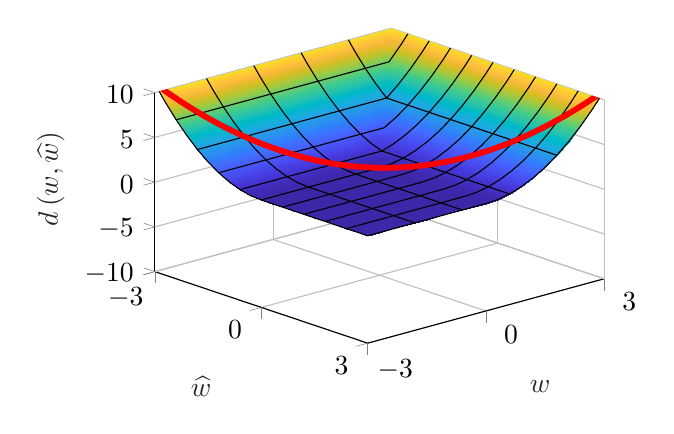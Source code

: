% This file was created by matlab2tikz.
%
%The latest updates can be retrieved from
%  http://www.mathworks.com/matlabcentral/fileexchange/22022-matlab2tikz-matlab2tikz
%where you can also make suggestions and rate matlab2tikz.
%
\begin{tikzpicture}

\begin{axis}[%
width=5.706cm,
height=4cm,
at={(0cm,0cm)},
scale only axis,
xmin=-3,
xmax=3,
xtick={-3,  0,  3},
tick align=outside,
xlabel style={font=\color{white!15!black}},
xlabel={$\widehat{w}$},
ymin=-3,
ymax=3,
ytick={-3,  0,  3},
ylabel style={font=\color{white!15!black}},
ylabel={$w$},
zmin=-10,
zmax=10,
ztick={-10,  -5,   0,   5,  10},
zlabel style={font=\color{white!15!black}},
zlabel={$d^{\,}(w, \widehat{w})$},
view={48.011}{28.262},
axis background/.style={fill=white},
axis x line*=bottom,
axis y line*=left,
axis z line*=left,
xmajorgrids,
ymajorgrids,
zmajorgrids
]

\addplot3[%
surf,
shader=interp, colormap={mymap}{[1pt] rgb(0pt)=(0.242,0.15,0.66); rgb(1pt)=(0.244,0.153,0.673); rgb(2pt)=(0.246,0.157,0.685); rgb(3pt)=(0.248,0.161,0.696); rgb(4pt)=(0.25,0.165,0.707); rgb(5pt)=(0.252,0.169,0.718); rgb(6pt)=(0.254,0.173,0.729); rgb(7pt)=(0.256,0.177,0.739); rgb(8pt)=(0.258,0.181,0.75); rgb(9pt)=(0.259,0.185,0.761); rgb(11pt)=(0.263,0.193,0.783); rgb(12pt)=(0.265,0.197,0.794); rgb(13pt)=(0.266,0.201,0.804); rgb(14pt)=(0.268,0.205,0.815); rgb(15pt)=(0.269,0.209,0.825); rgb(16pt)=(0.27,0.214,0.835); rgb(17pt)=(0.272,0.218,0.844); rgb(18pt)=(0.273,0.223,0.853); rgb(19pt)=(0.274,0.228,0.861); rgb(20pt)=(0.275,0.233,0.869); rgb(21pt)=(0.276,0.238,0.877); rgb(22pt)=(0.277,0.243,0.884); rgb(23pt)=(0.277,0.249,0.891); rgb(24pt)=(0.278,0.254,0.897); rgb(25pt)=(0.279,0.26,0.903); rgb(26pt)=(0.279,0.265,0.909); rgb(27pt)=(0.28,0.271,0.915); rgb(28pt)=(0.28,0.276,0.92); rgb(29pt)=(0.281,0.282,0.925); rgb(30pt)=(0.281,0.287,0.93); rgb(31pt)=(0.281,0.293,0.935); rgb(32pt)=(0.281,0.298,0.94); rgb(33pt)=(0.281,0.304,0.944); rgb(34pt)=(0.281,0.309,0.948); rgb(35pt)=(0.281,0.315,0.952); rgb(36pt)=(0.281,0.32,0.956); rgb(37pt)=(0.281,0.326,0.96); rgb(38pt)=(0.281,0.331,0.964); rgb(39pt)=(0.28,0.337,0.967); rgb(40pt)=(0.28,0.342,0.97); rgb(41pt)=(0.279,0.347,0.973); rgb(42pt)=(0.278,0.353,0.976); rgb(43pt)=(0.278,0.358,0.979); rgb(44pt)=(0.277,0.364,0.982); rgb(45pt)=(0.275,0.369,0.984); rgb(46pt)=(0.274,0.375,0.986); rgb(47pt)=(0.273,0.38,0.988); rgb(48pt)=(0.271,0.386,0.99); rgb(49pt)=(0.269,0.392,0.991); rgb(50pt)=(0.267,0.397,0.992); rgb(51pt)=(0.265,0.403,0.994); rgb(52pt)=(0.262,0.409,0.995); rgb(53pt)=(0.259,0.414,0.996); rgb(54pt)=(0.256,0.42,0.997); rgb(55pt)=(0.252,0.426,0.997); rgb(56pt)=(0.247,0.432,0.998); rgb(57pt)=(0.242,0.438,0.999); rgb(58pt)=(0.237,0.444,1.0); rgb(59pt)=(0.231,0.45,1.0); rgb(60pt)=(0.225,0.456,0.999); rgb(61pt)=(0.219,0.462,0.997); rgb(62pt)=(0.213,0.468,0.995); rgb(63pt)=(0.207,0.474,0.993); rgb(64pt)=(0.201,0.48,0.991); rgb(65pt)=(0.195,0.486,0.989); rgb(66pt)=(0.19,0.492,0.987); rgb(67pt)=(0.187,0.497,0.984); rgb(68pt)=(0.185,0.503,0.982); rgb(69pt)=(0.183,0.508,0.979); rgb(70pt)=(0.182,0.514,0.977); rgb(71pt)=(0.181,0.519,0.974); rgb(72pt)=(0.179,0.524,0.971); rgb(73pt)=(0.178,0.53,0.968); rgb(74pt)=(0.178,0.535,0.964); rgb(75pt)=(0.177,0.54,0.96); rgb(76pt)=(0.177,0.545,0.956); rgb(77pt)=(0.176,0.55,0.952); rgb(78pt)=(0.175,0.555,0.947); rgb(79pt)=(0.174,0.56,0.943); rgb(80pt)=(0.172,0.566,0.939); rgb(81pt)=(0.169,0.571,0.936); rgb(82pt)=(0.165,0.576,0.932); rgb(83pt)=(0.161,0.581,0.929); rgb(84pt)=(0.157,0.585,0.925); rgb(85pt)=(0.154,0.59,0.922); rgb(86pt)=(0.151,0.595,0.918); rgb(87pt)=(0.149,0.6,0.915); rgb(88pt)=(0.147,0.604,0.911); rgb(89pt)=(0.146,0.609,0.908); rgb(90pt)=(0.145,0.614,0.905); rgb(91pt)=(0.143,0.618,0.902); rgb(92pt)=(0.141,0.623,0.9); rgb(93pt)=(0.138,0.627,0.897); rgb(94pt)=(0.135,0.632,0.895); rgb(95pt)=(0.132,0.636,0.893); rgb(96pt)=(0.129,0.641,0.891); rgb(97pt)=(0.125,0.645,0.889); rgb(98pt)=(0.122,0.65,0.886); rgb(99pt)=(0.118,0.654,0.883); rgb(100pt)=(0.115,0.658,0.88); rgb(101pt)=(0.112,0.663,0.877); rgb(102pt)=(0.108,0.667,0.873); rgb(103pt)=(0.105,0.671,0.87); rgb(104pt)=(0.101,0.675,0.865); rgb(105pt)=(0.096,0.679,0.861); rgb(106pt)=(0.091,0.683,0.856); rgb(107pt)=(0.086,0.686,0.851); rgb(108pt)=(0.079,0.69,0.846); rgb(109pt)=(0.071,0.694,0.841); rgb(110pt)=(0.063,0.697,0.836); rgb(111pt)=(0.053,0.701,0.83); rgb(112pt)=(0.043,0.704,0.824); rgb(113pt)=(0.033,0.707,0.818); rgb(114pt)=(0.023,0.71,0.812); rgb(115pt)=(0.015,0.713,0.806); rgb(116pt)=(0.009,0.716,0.8); rgb(117pt)=(0.005,0.719,0.794); rgb(118pt)=(0.002,0.722,0.788); rgb(119pt)=(0.001,0.725,0.781); rgb(120pt)=(0.002,0.728,0.775); rgb(121pt)=(0.005,0.73,0.769); rgb(122pt)=(0.009,0.733,0.762); rgb(123pt)=(0.016,0.735,0.756); rgb(124pt)=(0.025,0.738,0.749); rgb(125pt)=(0.037,0.74,0.743); rgb(126pt)=(0.05,0.742,0.736); rgb(127pt)=(0.064,0.745,0.729); rgb(128pt)=(0.077,0.747,0.722); rgb(129pt)=(0.09,0.749,0.716); rgb(130pt)=(0.102,0.751,0.709); rgb(131pt)=(0.114,0.753,0.702); rgb(132pt)=(0.125,0.755,0.695); rgb(133pt)=(0.135,0.757,0.688); rgb(134pt)=(0.145,0.759,0.681); rgb(135pt)=(0.153,0.761,0.674); rgb(136pt)=(0.161,0.763,0.667); rgb(137pt)=(0.168,0.766,0.66); rgb(138pt)=(0.174,0.768,0.653); rgb(139pt)=(0.18,0.77,0.645); rgb(140pt)=(0.185,0.772,0.638); rgb(141pt)=(0.191,0.774,0.63); rgb(142pt)=(0.195,0.776,0.623); rgb(143pt)=(0.2,0.779,0.615); rgb(144pt)=(0.206,0.781,0.607); rgb(145pt)=(0.212,0.783,0.598); rgb(146pt)=(0.218,0.785,0.59); rgb(147pt)=(0.224,0.787,0.581); rgb(148pt)=(0.232,0.789,0.573); rgb(149pt)=(0.24,0.79,0.564); rgb(150pt)=(0.249,0.792,0.555); rgb(151pt)=(0.259,0.794,0.545); rgb(152pt)=(0.27,0.795,0.536); rgb(153pt)=(0.281,0.796,0.527); rgb(154pt)=(0.293,0.797,0.517); rgb(155pt)=(0.305,0.798,0.507); rgb(156pt)=(0.318,0.799,0.497); rgb(157pt)=(0.33,0.8,0.488); rgb(158pt)=(0.342,0.801,0.477); rgb(159pt)=(0.355,0.802,0.467); rgb(160pt)=(0.367,0.802,0.456); rgb(161pt)=(0.38,0.803,0.445); rgb(162pt)=(0.392,0.803,0.434); rgb(163pt)=(0.405,0.803,0.423); rgb(164pt)=(0.418,0.803,0.412); rgb(165pt)=(0.432,0.803,0.401); rgb(166pt)=(0.446,0.802,0.39); rgb(167pt)=(0.461,0.802,0.38); rgb(168pt)=(0.475,0.801,0.369); rgb(169pt)=(0.49,0.8,0.359); rgb(170pt)=(0.504,0.799,0.348); rgb(171pt)=(0.519,0.798,0.337); rgb(172pt)=(0.533,0.797,0.327); rgb(173pt)=(0.547,0.796,0.316); rgb(175pt)=(0.575,0.793,0.294); rgb(176pt)=(0.589,0.791,0.283); rgb(177pt)=(0.602,0.79,0.273); rgb(178pt)=(0.616,0.788,0.262); rgb(179pt)=(0.63,0.786,0.252); rgb(180pt)=(0.643,0.784,0.242); rgb(181pt)=(0.657,0.782,0.233); rgb(182pt)=(0.67,0.78,0.224); rgb(183pt)=(0.683,0.777,0.215); rgb(184pt)=(0.696,0.775,0.207); rgb(185pt)=(0.709,0.773,0.2); rgb(186pt)=(0.722,0.77,0.192); rgb(187pt)=(0.734,0.768,0.185); rgb(188pt)=(0.747,0.765,0.178); rgb(189pt)=(0.759,0.763,0.172); rgb(190pt)=(0.771,0.76,0.166); rgb(191pt)=(0.783,0.758,0.161); rgb(192pt)=(0.794,0.755,0.157); rgb(193pt)=(0.806,0.753,0.155); rgb(194pt)=(0.817,0.75,0.153); rgb(195pt)=(0.828,0.748,0.154); rgb(196pt)=(0.839,0.746,0.155); rgb(197pt)=(0.85,0.744,0.156); rgb(198pt)=(0.86,0.741,0.159); rgb(199pt)=(0.87,0.739,0.162); rgb(200pt)=(0.88,0.737,0.165); rgb(201pt)=(0.89,0.735,0.17); rgb(202pt)=(0.9,0.734,0.175); rgb(203pt)=(0.909,0.732,0.181); rgb(204pt)=(0.918,0.731,0.189); rgb(205pt)=(0.927,0.73,0.197); rgb(206pt)=(0.936,0.729,0.206); rgb(207pt)=(0.944,0.729,0.215); rgb(208pt)=(0.952,0.728,0.224); rgb(209pt)=(0.961,0.729,0.231); rgb(210pt)=(0.969,0.729,0.237); rgb(211pt)=(0.977,0.73,0.242); rgb(212pt)=(0.984,0.733,0.245); rgb(213pt)=(0.99,0.737,0.243); rgb(214pt)=(0.995,0.741,0.239); rgb(215pt)=(0.997,0.746,0.235); rgb(216pt)=(0.997,0.751,0.231); rgb(217pt)=(0.997,0.757,0.227); rgb(218pt)=(0.997,0.763,0.222); rgb(219pt)=(0.997,0.768,0.218); rgb(220pt)=(0.997,0.774,0.214); rgb(221pt)=(0.996,0.78,0.209); rgb(222pt)=(0.996,0.786,0.205); rgb(223pt)=(0.995,0.791,0.201); rgb(224pt)=(0.994,0.797,0.197); rgb(225pt)=(0.992,0.803,0.194); rgb(226pt)=(0.991,0.809,0.191); rgb(227pt)=(0.989,0.816,0.188); rgb(228pt)=(0.986,0.822,0.185); rgb(229pt)=(0.984,0.828,0.182); rgb(230pt)=(0.981,0.834,0.179); rgb(231pt)=(0.978,0.84,0.176); rgb(232pt)=(0.975,0.847,0.173); rgb(233pt)=(0.972,0.853,0.17); rgb(234pt)=(0.969,0.859,0.167); rgb(235pt)=(0.967,0.865,0.164); rgb(236pt)=(0.965,0.872,0.161); rgb(237pt)=(0.963,0.878,0.158); rgb(238pt)=(0.962,0.884,0.156); rgb(239pt)=(0.961,0.89,0.153); rgb(240pt)=(0.96,0.896,0.151); rgb(241pt)=(0.96,0.902,0.148); rgb(242pt)=(0.96,0.908,0.145); rgb(243pt)=(0.96,0.914,0.142); rgb(244pt)=(0.96,0.92,0.138); rgb(245pt)=(0.961,0.926,0.134); rgb(246pt)=(0.962,0.932,0.13); rgb(247pt)=(0.963,0.938,0.126); rgb(248pt)=(0.964,0.944,0.122); rgb(249pt)=(0.966,0.949,0.117); rgb(250pt)=(0.967,0.955,0.112); rgb(251pt)=(0.969,0.961,0.106); rgb(252pt)=(0.971,0.967,0.1); rgb(253pt)=(0.973,0.972,0.094); rgb(254pt)=(0.975,0.978,0.087); rgb(255pt)=(0.977,0.984,0.081)}, mesh/rows=21]
table[row sep=crcr, point meta=\thisrow{c}] {%
%
x	y	z	c\\
-3	-3	11	11\\
-3	-2.7	11	11\\
-3	-2.4	11	11\\
-3	-2.1	11	11\\
-3	-1.8	11	11\\
-3	-1.5	11	11\\
-3	-1.2	11	11\\
-3	-0.9	11	11\\
-3	-0.6	11	11\\
-3	-0.3	11	11\\
-3	0	11	11\\
-3	0.3	11	11\\
-3	0.6	11	11\\
-3	0.9	11	11\\
-3	1.2	11	11\\
-3	1.5	11	11\\
-3	1.8	11	11\\
-3	2.1	11	11\\
-3	2.4	11	11\\
-3	2.7	11	11\\
-3	3	11	11\\
-2.7	-3	9.29	9.29\\
-2.7	-2.7	9.29	9.29\\
-2.7	-2.4	9.29	9.29\\
-2.7	-2.1	9.29	9.29\\
-2.7	-1.8	9.29	9.29\\
-2.7	-1.5	9.29	9.29\\
-2.7	-1.2	9.29	9.29\\
-2.7	-0.9	9.29	9.29\\
-2.7	-0.6	9.29	9.29\\
-2.7	-0.3	9.29	9.29\\
-2.7	0	9.29	9.29\\
-2.7	0.3	9.29	9.29\\
-2.7	0.6	9.29	9.29\\
-2.7	0.9	9.29	9.29\\
-2.7	1.2	9.29	9.29\\
-2.7	1.5	9.29	9.29\\
-2.7	1.8	9.29	9.29\\
-2.7	2.1	9.29	9.29\\
-2.7	2.4	9.29	9.29\\
-2.7	2.7	9.29	9.29\\
-2.7	3	11	11\\
-2.4	-3	7.76	7.76\\
-2.4	-2.7	7.76	7.76\\
-2.4	-2.4	7.76	7.76\\
-2.4	-2.1	7.76	7.76\\
-2.4	-1.8	7.76	7.76\\
-2.4	-1.5	7.76	7.76\\
-2.4	-1.2	7.76	7.76\\
-2.4	-0.9	7.76	7.76\\
-2.4	-0.6	7.76	7.76\\
-2.4	-0.3	7.76	7.76\\
-2.4	0	7.76	7.76\\
-2.4	0.3	7.76	7.76\\
-2.4	0.6	7.76	7.76\\
-2.4	0.9	7.76	7.76\\
-2.4	1.2	7.76	7.76\\
-2.4	1.5	7.76	7.76\\
-2.4	1.8	7.76	7.76\\
-2.4	2.1	7.76	7.76\\
-2.4	2.4	7.76	7.76\\
-2.4	2.7	9.29	9.29\\
-2.4	3	11	11\\
-2.1	-3	6.41	6.41\\
-2.1	-2.7	6.41	6.41\\
-2.1	-2.4	6.41	6.41\\
-2.1	-2.1	6.41	6.41\\
-2.1	-1.8	6.41	6.41\\
-2.1	-1.5	6.41	6.41\\
-2.1	-1.2	6.41	6.41\\
-2.1	-0.9	6.41	6.41\\
-2.1	-0.6	6.41	6.41\\
-2.1	-0.3	6.41	6.41\\
-2.1	0	6.41	6.41\\
-2.1	0.3	6.41	6.41\\
-2.1	0.6	6.41	6.41\\
-2.1	0.9	6.41	6.41\\
-2.1	1.2	6.41	6.41\\
-2.1	1.5	6.41	6.41\\
-2.1	1.8	6.41	6.41\\
-2.1	2.1	6.41	6.41\\
-2.1	2.4	7.76	7.76\\
-2.1	2.7	9.29	9.29\\
-2.1	3	11	11\\
-1.8	-3	5.24	5.24\\
-1.8	-2.7	5.24	5.24\\
-1.8	-2.4	5.24	5.24\\
-1.8	-2.1	5.24	5.24\\
-1.8	-1.8	5.24	5.24\\
-1.8	-1.5	5.24	5.24\\
-1.8	-1.2	5.24	5.24\\
-1.8	-0.9	5.24	5.24\\
-1.8	-0.6	5.24	5.24\\
-1.8	-0.3	5.24	5.24\\
-1.8	0	5.24	5.24\\
-1.8	0.3	5.24	5.24\\
-1.8	0.6	5.24	5.24\\
-1.8	0.9	5.24	5.24\\
-1.8	1.2	5.24	5.24\\
-1.8	1.5	5.24	5.24\\
-1.8	1.8	5.24	5.24\\
-1.8	2.1	6.41	6.41\\
-1.8	2.4	7.76	7.76\\
-1.8	2.7	9.29	9.29\\
-1.8	3	11	11\\
-1.5	-3	4.25	4.25\\
-1.5	-2.7	4.25	4.25\\
-1.5	-2.4	4.25	4.25\\
-1.5	-2.1	4.25	4.25\\
-1.5	-1.8	4.25	4.25\\
-1.5	-1.5	4.25	4.25\\
-1.5	-1.2	4.25	4.25\\
-1.5	-0.9	4.25	4.25\\
-1.5	-0.6	4.25	4.25\\
-1.5	-0.3	4.25	4.25\\
-1.5	0	4.25	4.25\\
-1.5	0.3	4.25	4.25\\
-1.5	0.6	4.25	4.25\\
-1.5	0.9	4.25	4.25\\
-1.5	1.2	4.25	4.25\\
-1.5	1.5	4.25	4.25\\
-1.5	1.8	5.24	5.24\\
-1.5	2.1	6.41	6.41\\
-1.5	2.4	7.76	7.76\\
-1.5	2.7	9.29	9.29\\
-1.5	3	11	11\\
-1.2	-3	3.44	3.44\\
-1.2	-2.7	3.44	3.44\\
-1.2	-2.4	3.44	3.44\\
-1.2	-2.1	3.44	3.44\\
-1.2	-1.8	3.44	3.44\\
-1.2	-1.5	3.44	3.44\\
-1.2	-1.2	3.44	3.44\\
-1.2	-0.9	3.44	3.44\\
-1.2	-0.6	3.44	3.44\\
-1.2	-0.3	3.44	3.44\\
-1.2	0	3.44	3.44\\
-1.2	0.3	3.44	3.44\\
-1.2	0.6	3.44	3.44\\
-1.2	0.9	3.44	3.44\\
-1.2	1.2	3.44	3.44\\
-1.2	1.5	4.25	4.25\\
-1.2	1.8	5.24	5.24\\
-1.2	2.1	6.41	6.41\\
-1.2	2.4	7.76	7.76\\
-1.2	2.7	9.29	9.29\\
-1.2	3	11	11\\
-0.9	-3	2.81	2.81\\
-0.9	-2.7	2.81	2.81\\
-0.9	-2.4	2.81	2.81\\
-0.9	-2.1	2.81	2.81\\
-0.9	-1.8	2.81	2.81\\
-0.9	-1.5	2.81	2.81\\
-0.9	-1.2	2.81	2.81\\
-0.9	-0.9	2.81	2.81\\
-0.9	-0.6	2.81	2.81\\
-0.9	-0.3	2.81	2.81\\
-0.9	0	2.81	2.81\\
-0.9	0.3	2.81	2.81\\
-0.9	0.6	2.81	2.81\\
-0.9	0.9	2.81	2.81\\
-0.9	1.2	3.44	3.44\\
-0.9	1.5	4.25	4.25\\
-0.9	1.8	5.24	5.24\\
-0.9	2.1	6.41	6.41\\
-0.9	2.4	7.76	7.76\\
-0.9	2.7	9.29	9.29\\
-0.9	3	11	11\\
-0.6	-3	2.36	2.36\\
-0.6	-2.7	2.36	2.36\\
-0.6	-2.4	2.36	2.36\\
-0.6	-2.1	2.36	2.36\\
-0.6	-1.8	2.36	2.36\\
-0.6	-1.5	2.36	2.36\\
-0.6	-1.2	2.36	2.36\\
-0.6	-0.9	2.36	2.36\\
-0.6	-0.6	2.36	2.36\\
-0.6	-0.3	2.36	2.36\\
-0.6	0	2.36	2.36\\
-0.6	0.3	2.36	2.36\\
-0.6	0.6	2.36	2.36\\
-0.6	0.9	2.81	2.81\\
-0.6	1.2	3.44	3.44\\
-0.6	1.5	4.25	4.25\\
-0.6	1.8	5.24	5.24\\
-0.6	2.1	6.41	6.41\\
-0.6	2.4	7.76	7.76\\
-0.6	2.7	9.29	9.29\\
-0.6	3	11	11\\
-0.3	-3	2.09	2.09\\
-0.3	-2.7	2.09	2.09\\
-0.3	-2.4	2.09	2.09\\
-0.3	-2.1	2.09	2.09\\
-0.3	-1.8	2.09	2.09\\
-0.3	-1.5	2.09	2.09\\
-0.3	-1.2	2.09	2.09\\
-0.3	-0.9	2.09	2.09\\
-0.3	-0.6	2.09	2.09\\
-0.3	-0.3	2.09	2.09\\
-0.3	0	2.09	2.09\\
-0.3	0.3	2.09	2.09\\
-0.3	0.6	2.36	2.36\\
-0.3	0.9	2.81	2.81\\
-0.3	1.2	3.44	3.44\\
-0.3	1.5	4.25	4.25\\
-0.3	1.8	5.24	5.24\\
-0.3	2.1	6.41	6.41\\
-0.3	2.4	7.76	7.76\\
-0.3	2.7	9.29	9.29\\
-0.3	3	11	11\\
0	-3	2	2\\
0	-2.7	2	2\\
0	-2.4	2	2\\
0	-2.1	2	2\\
0	-1.8	2	2\\
0	-1.5	2	2\\
0	-1.2	2	2\\
0	-0.9	2	2\\
0	-0.6	2	2\\
0	-0.3	2	2\\
0	0	2	2\\
0	0.3	2.09	2.09\\
0	0.6	2.36	2.36\\
0	0.9	2.81	2.81\\
0	1.2	3.44	3.44\\
0	1.5	4.25	4.25\\
0	1.8	5.24	5.24\\
0	2.1	6.41	6.41\\
0	2.4	7.76	7.76\\
0	2.7	9.29	9.29\\
0	3	11	11\\
0.3	-3	2	2\\
0.3	-2.7	2	2\\
0.3	-2.4	2	2\\
0.3	-2.1	2	2\\
0.3	-1.8	2	2\\
0.3	-1.5	2	2\\
0.3	-1.2	2	2\\
0.3	-0.9	2	2\\
0.3	-0.6	2	2\\
0.3	-0.3	2	2\\
0.3	0	2	2\\
0.3	0.3	2.09	2.09\\
0.3	0.6	2.36	2.36\\
0.3	0.9	2.81	2.81\\
0.3	1.2	3.44	3.44\\
0.3	1.5	4.25	4.25\\
0.3	1.8	5.24	5.24\\
0.3	2.1	6.41	6.41\\
0.3	2.4	7.76	7.76\\
0.3	2.7	9.29	9.29\\
0.3	3	11	11\\
0.6	-3	2	2\\
0.6	-2.7	2	2\\
0.6	-2.4	2	2\\
0.6	-2.1	2	2\\
0.6	-1.8	2	2\\
0.6	-1.5	2	2\\
0.6	-1.2	2	2\\
0.6	-0.9	2	2\\
0.6	-0.6	2	2\\
0.6	-0.3	2	2\\
0.6	0	2	2\\
0.6	0.3	2.09	2.09\\
0.6	0.6	2.36	2.36\\
0.6	0.9	2.81	2.81\\
0.6	1.2	3.44	3.44\\
0.6	1.5	4.25	4.25\\
0.6	1.8	5.24	5.24\\
0.6	2.1	6.41	6.41\\
0.6	2.4	7.76	7.76\\
0.6	2.7	9.29	9.29\\
0.6	3	11	11\\
0.9	-3	2	2\\
0.9	-2.7	2	2\\
0.9	-2.4	2	2\\
0.9	-2.1	2	2\\
0.9	-1.8	2	2\\
0.9	-1.5	2	2\\
0.9	-1.2	2	2\\
0.9	-0.9	2	2\\
0.9	-0.6	2	2\\
0.9	-0.3	2	2\\
0.9	0	2	2\\
0.9	0.3	2.09	2.09\\
0.9	0.6	2.36	2.36\\
0.9	0.9	2.81	2.81\\
0.9	1.2	3.44	3.44\\
0.9	1.5	4.25	4.25\\
0.9	1.8	5.24	5.24\\
0.9	2.1	6.41	6.41\\
0.9	2.4	7.76	7.76\\
0.9	2.7	9.29	9.29\\
0.9	3	11	11\\
1.2	-3	2	2\\
1.2	-2.7	2	2\\
1.2	-2.4	2	2\\
1.2	-2.1	2	2\\
1.2	-1.8	2	2\\
1.2	-1.5	2	2\\
1.2	-1.2	2	2\\
1.2	-0.9	2	2\\
1.2	-0.6	2	2\\
1.2	-0.3	2	2\\
1.2	0	2	2\\
1.2	0.3	2.09	2.09\\
1.2	0.6	2.36	2.36\\
1.2	0.9	2.81	2.81\\
1.2	1.2	3.44	3.44\\
1.2	1.5	4.25	4.25\\
1.2	1.8	5.24	5.24\\
1.2	2.1	6.41	6.41\\
1.2	2.4	7.76	7.76\\
1.2	2.7	9.29	9.29\\
1.2	3	11	11\\
1.5	-3	2	2\\
1.5	-2.7	2	2\\
1.5	-2.4	2	2\\
1.5	-2.1	2	2\\
1.5	-1.8	2	2\\
1.5	-1.5	2	2\\
1.5	-1.2	2	2\\
1.5	-0.9	2	2\\
1.5	-0.6	2	2\\
1.5	-0.3	2	2\\
1.5	0	2	2\\
1.5	0.3	2.09	2.09\\
1.5	0.6	2.36	2.36\\
1.5	0.9	2.81	2.81\\
1.5	1.2	3.44	3.44\\
1.5	1.5	4.25	4.25\\
1.5	1.8	5.24	5.24\\
1.5	2.1	6.41	6.41\\
1.5	2.4	7.76	7.76\\
1.5	2.7	9.29	9.29\\
1.5	3	11	11\\
1.8	-3	2	2\\
1.8	-2.7	2	2\\
1.8	-2.4	2	2\\
1.8	-2.1	2	2\\
1.8	-1.8	2	2\\
1.8	-1.5	2	2\\
1.8	-1.2	2	2\\
1.8	-0.9	2	2\\
1.8	-0.6	2	2\\
1.8	-0.3	2	2\\
1.8	0	2	2\\
1.8	0.3	2.09	2.09\\
1.8	0.6	2.36	2.36\\
1.8	0.9	2.81	2.81\\
1.8	1.2	3.44	3.44\\
1.8	1.5	4.25	4.25\\
1.8	1.8	5.24	5.24\\
1.8	2.1	6.41	6.41\\
1.8	2.4	7.76	7.76\\
1.8	2.7	9.29	9.29\\
1.8	3	11	11\\
2.1	-3	2	2\\
2.1	-2.7	2	2\\
2.1	-2.4	2	2\\
2.1	-2.1	2	2\\
2.1	-1.8	2	2\\
2.1	-1.5	2	2\\
2.1	-1.2	2	2\\
2.1	-0.9	2	2\\
2.1	-0.6	2	2\\
2.1	-0.3	2	2\\
2.1	0	2	2\\
2.1	0.3	2.09	2.09\\
2.1	0.6	2.36	2.36\\
2.1	0.9	2.81	2.81\\
2.1	1.2	3.44	3.44\\
2.1	1.5	4.25	4.25\\
2.1	1.8	5.24	5.24\\
2.1	2.1	6.41	6.41\\
2.1	2.4	7.76	7.76\\
2.1	2.7	9.29	9.29\\
2.1	3	11	11\\
2.4	-3	2	2\\
2.4	-2.7	2	2\\
2.4	-2.4	2	2\\
2.4	-2.1	2	2\\
2.4	-1.8	2	2\\
2.4	-1.5	2	2\\
2.4	-1.2	2	2\\
2.4	-0.9	2	2\\
2.4	-0.6	2	2\\
2.4	-0.3	2	2\\
2.4	0	2	2\\
2.4	0.3	2.09	2.09\\
2.4	0.6	2.36	2.36\\
2.4	0.9	2.81	2.81\\
2.4	1.2	3.44	3.44\\
2.4	1.5	4.25	4.25\\
2.4	1.8	5.24	5.24\\
2.4	2.1	6.41	6.41\\
2.4	2.4	7.76	7.76\\
2.4	2.7	9.29	9.29\\
2.4	3	11	11\\
2.7	-3	2	2\\
2.7	-2.7	2	2\\
2.7	-2.4	2	2\\
2.7	-2.1	2	2\\
2.7	-1.8	2	2\\
2.7	-1.5	2	2\\
2.7	-1.2	2	2\\
2.7	-0.9	2	2\\
2.7	-0.6	2	2\\
2.7	-0.3	2	2\\
2.7	0	2	2\\
2.7	0.3	2.09	2.09\\
2.7	0.6	2.36	2.36\\
2.7	0.9	2.81	2.81\\
2.7	1.2	3.44	3.44\\
2.7	1.5	4.25	4.25\\
2.7	1.8	5.24	5.24\\
2.7	2.1	6.41	6.41\\
2.7	2.4	7.76	7.76\\
2.7	2.7	9.29	9.29\\
2.7	3	11	11\\
3	-3	2	2\\
3	-2.7	2	2\\
3	-2.4	2	2\\
3	-2.1	2	2\\
3	-1.8	2	2\\
3	-1.5	2	2\\
3	-1.2	2	2\\
3	-0.9	2	2\\
3	-0.6	2	2\\
3	-0.3	2	2\\
3	0	2	2\\
3	0.3	2.09	2.09\\
3	0.6	2.36	2.36\\
3	0.9	2.81	2.81\\
3	1.2	3.44	3.44\\
3	1.5	4.25	4.25\\
3	1.8	5.24	5.24\\
3	2.1	6.41	6.41\\
3	2.4	7.76	7.76\\
3	2.7	9.29	9.29\\
3	3	11	11\\
};
\addplot3 [color=red, line width=2.0pt]
 table[row sep=crcr] {%
-3	-3	11\\
-2.88	-2.88	10.294\\
-2.76	-2.76	9.618\\
-2.64	-2.64	8.97\\
-2.52	-2.52	8.35\\
-2.4	-2.4	7.76\\
-2.28	-2.28	7.198\\
-2.16	-2.16	6.666\\
-2.04	-2.04	6.162\\
-1.92	-1.92	5.686\\
-1.8	-1.8	5.24\\
-1.68	-1.68	4.822\\
-1.56	-1.56	4.434\\
-1.44	-1.44	4.074\\
-1.32	-1.32	3.742\\
-1.2	-1.2	3.44\\
-1.08	-1.08	3.166\\
-0.96	-0.96	2.922\\
-0.84	-0.84	2.706\\
-0.72	-0.72	2.518\\
-0.6	-0.6	2.36\\
-0.48	-0.48	2.23\\
-0.36	-0.36	2.13\\
-0.24	-0.24	2.058\\
-0.12	-0.12	2.014\\
0	0	2\\
0.12	0.12	2.014\\
0.24	0.24	2.058\\
0.36	0.36	2.13\\
0.48	0.48	2.23\\
0.6	0.6	2.36\\
0.72	0.72	2.518\\
0.84	0.84	2.706\\
0.96	0.96	2.922\\
1.08	1.08	3.166\\
1.2	1.2	3.44\\
1.32	1.32	3.742\\
1.44	1.44	4.074\\
1.56	1.56	4.434\\
1.68	1.68	4.822\\
1.8	1.8	5.24\\
1.92	1.92	5.686\\
2.04	2.04	6.162\\
2.16	2.16	6.666\\
2.28	2.28	7.198\\
2.4	2.4	7.76\\
2.52	2.52	8.35\\
2.64	2.64	8.97\\
2.76	2.76	9.618\\
2.88	2.88	10.294\\
3	3	11\\
};
 \addplot3 [color=black]
 table[row sep=crcr] {%
-3	-3	11\\
-2.7	-3	9.29\\
-2.4	-3	7.76\\
-2.1	-3	6.41\\
-1.8	-3	5.24\\
-1.5	-3	4.25\\
-1.2	-3	3.44\\
-0.9	-3	2.81\\
-0.6	-3	2.36\\
-0.3	-3	2.09\\
0	-3	2\\
0.3	-3	2\\
0.6	-3	2\\
0.9	-3	2\\
1.2	-3	2\\
1.5	-3	2\\
1.8	-3	2\\
2.1	-3	2\\
2.4	-3	2\\
2.7	-3	2\\
3	-3	2\\
};
 \addplot3 [color=black]
 table[row sep=crcr] {%
-3	-1.8	11\\
-2.7	-1.8	9.29\\
-2.4	-1.8	7.76\\
-2.1	-1.8	6.41\\
-1.8	-1.8	5.24\\
-1.5	-1.8	4.25\\
-1.2	-1.8	3.44\\
-0.9	-1.8	2.81\\
-0.6	-1.8	2.36\\
-0.3	-1.8	2.09\\
0	-1.8	2\\
0.3	-1.8	2\\
0.6	-1.8	2\\
0.9	-1.8	2\\
1.2	-1.8	2\\
1.5	-1.8	2\\
1.8	-1.8	2\\
2.1	-1.8	2\\
2.4	-1.8	2\\
2.7	-1.8	2\\
3	-1.8	2\\
};
 \addplot3 [color=black]
 table[row sep=crcr] {%
-3	-0.6	11\\
-2.7	-0.6	9.29\\
-2.4	-0.6	7.76\\
-2.1	-0.6	6.41\\
-1.8	-0.6	5.24\\
-1.5	-0.6	4.25\\
-1.2	-0.6	3.44\\
-0.9	-0.6	2.81\\
-0.6	-0.6	2.36\\
-0.3	-0.6	2.09\\
0	-0.6	2\\
0.3	-0.6	2\\
0.6	-0.6	2\\
0.9	-0.6	2\\
1.2	-0.6	2\\
1.5	-0.6	2\\
1.8	-0.6	2\\
2.1	-0.6	2\\
2.4	-0.6	2\\
2.7	-0.6	2\\
3	-0.6	2\\
};
 \addplot3 [color=black]
 table[row sep=crcr] {%
-3	0.6	11\\
-2.7	0.6	9.29\\
-2.4	0.6	7.76\\
-2.1	0.6	6.41\\
-1.8	0.6	5.24\\
-1.5	0.6	4.25\\
-1.2	0.6	3.44\\
-0.9	0.6	2.81\\
-0.6	0.6	2.36\\
-0.3	0.6	2.36\\
0	0.6	2.36\\
0.3	0.6	2.36\\
0.6	0.6	2.36\\
0.9	0.6	2.36\\
1.2	0.6	2.36\\
1.5	0.6	2.36\\
1.8	0.6	2.36\\
2.1	0.6	2.36\\
2.4	0.6	2.36\\
2.7	0.6	2.36\\
3	0.6	2.36\\
};
 \addplot3 [color=black]
 table[row sep=crcr] {%
-3	1.8	11\\
-2.7	1.8	9.29\\
-2.4	1.8	7.76\\
-2.1	1.8	6.41\\
-1.8	1.8	5.24\\
-1.5	1.8	5.24\\
-1.2	1.8	5.24\\
-0.9	1.8	5.24\\
-0.6	1.8	5.24\\
-0.3	1.8	5.24\\
0	1.8	5.24\\
0.3	1.8	5.24\\
0.6	1.8	5.24\\
0.9	1.8	5.24\\
1.2	1.8	5.24\\
1.5	1.8	5.24\\
1.8	1.8	5.24\\
2.1	1.8	5.24\\
2.4	1.8	5.24\\
2.7	1.8	5.24\\
3	1.8	5.24\\
};
 \addplot3 [color=black]
 table[row sep=crcr] {%
-3	3	11\\
-2.7	3	11\\
-2.4	3	11\\
-2.1	3	11\\
-1.8	3	11\\
-1.5	3	11\\
-1.2	3	11\\
-0.9	3	11\\
-0.6	3	11\\
-0.3	3	11\\
0	3	11\\
0.3	3	11\\
0.6	3	11\\
0.9	3	11\\
1.2	3	11\\
1.5	3	11\\
1.8	3	11\\
2.1	3	11\\
2.4	3	11\\
2.7	3	11\\
3	3	11\\
};
 \addplot3 [color=black]
 table[row sep=crcr] {%
-3	-3	11\\
-3	-2.7	11\\
-3	-2.4	11\\
-3	-2.1	11\\
-3	-1.8	11\\
-3	-1.5	11\\
-3	-1.2	11\\
-3	-0.9	11\\
-3	-0.6	11\\
-3	-0.3	11\\
-3	0	11\\
-3	0.3	11\\
-3	0.6	11\\
-3	0.9	11\\
-3	1.2	11\\
-3	1.5	11\\
-3	1.8	11\\
-3	2.1	11\\
-3	2.4	11\\
-3	2.7	11\\
-3	3	11\\
};
 \addplot3 [color=black]
 table[row sep=crcr] {%
-2.4	-3	7.76\\
-2.4	-2.7	7.76\\
-2.4	-2.4	7.76\\
-2.4	-2.1	7.76\\
-2.4	-1.8	7.76\\
-2.4	-1.5	7.76\\
-2.4	-1.2	7.76\\
-2.4	-0.9	7.76\\
-2.4	-0.6	7.76\\
-2.4	-0.3	7.76\\
-2.4	0	7.76\\
-2.4	0.3	7.76\\
-2.4	0.6	7.76\\
-2.4	0.9	7.76\\
-2.4	1.2	7.76\\
-2.4	1.5	7.76\\
-2.4	1.8	7.76\\
-2.4	2.1	7.76\\
-2.4	2.4	7.76\\
-2.4	2.7	9.29\\
-2.4	3	11\\
};
 \addplot3 [color=black]
 table[row sep=crcr] {%
-1.8	-3	5.24\\
-1.8	-2.7	5.24\\
-1.8	-2.4	5.24\\
-1.8	-2.1	5.24\\
-1.8	-1.8	5.24\\
-1.8	-1.5	5.24\\
-1.8	-1.2	5.24\\
-1.8	-0.9	5.24\\
-1.8	-0.6	5.24\\
-1.8	-0.3	5.24\\
-1.8	0	5.24\\
-1.8	0.3	5.24\\
-1.8	0.6	5.24\\
-1.8	0.9	5.24\\
-1.8	1.2	5.24\\
-1.8	1.5	5.24\\
-1.8	1.8	5.24\\
-1.8	2.1	6.41\\
-1.8	2.4	7.76\\
-1.8	2.7	9.29\\
-1.8	3	11\\
};
 \addplot3 [color=black]
 table[row sep=crcr] {%
-1.2	-3	3.44\\
-1.2	-2.7	3.44\\
-1.2	-2.4	3.44\\
-1.2	-2.1	3.44\\
-1.2	-1.8	3.44\\
-1.2	-1.5	3.44\\
-1.2	-1.2	3.44\\
-1.2	-0.9	3.44\\
-1.2	-0.6	3.44\\
-1.2	-0.3	3.44\\
-1.2	0	3.44\\
-1.2	0.3	3.44\\
-1.2	0.6	3.44\\
-1.2	0.9	3.44\\
-1.2	1.2	3.44\\
-1.2	1.5	4.25\\
-1.2	1.8	5.24\\
-1.2	2.1	6.41\\
-1.2	2.4	7.76\\
-1.2	2.7	9.29\\
-1.2	3	11\\
};
 \addplot3 [color=black]
 table[row sep=crcr] {%
-0.6	-3	2.36\\
-0.6	-2.7	2.36\\
-0.6	-2.4	2.36\\
-0.6	-2.1	2.36\\
-0.6	-1.8	2.36\\
-0.6	-1.5	2.36\\
-0.6	-1.2	2.36\\
-0.6	-0.9	2.36\\
-0.6	-0.6	2.36\\
-0.6	-0.3	2.36\\
-0.6	0	2.36\\
-0.6	0.3	2.36\\
-0.6	0.6	2.36\\
-0.6	0.9	2.81\\
-0.6	1.2	3.44\\
-0.6	1.5	4.25\\
-0.6	1.8	5.24\\
-0.6	2.1	6.41\\
-0.6	2.4	7.76\\
-0.6	2.7	9.29\\
-0.6	3	11\\
};
 \addplot3 [color=black]
 table[row sep=crcr] {%
0	-3	2\\
0	-2.7	2\\
0	-2.4	2\\
0	-2.1	2\\
0	-1.8	2\\
0	-1.5	2\\
0	-1.2	2\\
0	-0.9	2\\
0	-0.6	2\\
0	-0.3	2\\
0	0	2\\
0	0.3	2.09\\
0	0.6	2.36\\
0	0.9	2.81\\
0	1.2	3.44\\
0	1.5	4.25\\
0	1.8	5.24\\
0	2.1	6.41\\
0	2.4	7.76\\
0	2.7	9.29\\
0	3	11\\
};
 \addplot3 [color=black]
 table[row sep=crcr] {%
0.6	-3	2\\
0.6	-2.7	2\\
0.6	-2.4	2\\
0.6	-2.1	2\\
0.6	-1.8	2\\
0.6	-1.5	2\\
0.6	-1.2	2\\
0.6	-0.9	2\\
0.6	-0.6	2\\
0.6	-0.3	2\\
0.6	0	2\\
0.6	0.3	2.09\\
0.6	0.6	2.36\\
0.6	0.9	2.81\\
0.6	1.2	3.44\\
0.6	1.5	4.25\\
0.6	1.8	5.24\\
0.6	2.1	6.41\\
0.6	2.4	7.76\\
0.6	2.7	9.29\\
0.6	3	11\\
};
 \addplot3 [color=black]
 table[row sep=crcr] {%
1.2	-3	2\\
1.2	-2.7	2\\
1.2	-2.4	2\\
1.2	-2.1	2\\
1.2	-1.8	2\\
1.2	-1.5	2\\
1.2	-1.2	2\\
1.2	-0.9	2\\
1.2	-0.6	2\\
1.2	-0.3	2\\
1.2	0	2\\
1.2	0.3	2.09\\
1.2	0.6	2.36\\
1.2	0.9	2.81\\
1.2	1.2	3.44\\
1.2	1.5	4.25\\
1.2	1.8	5.24\\
1.2	2.1	6.41\\
1.2	2.4	7.76\\
1.2	2.7	9.29\\
1.2	3	11\\
};
 \addplot3 [color=black]
 table[row sep=crcr] {%
1.8	-3	2\\
1.8	-2.7	2\\
1.8	-2.4	2\\
1.8	-2.1	2\\
1.8	-1.8	2\\
1.8	-1.5	2\\
1.8	-1.2	2\\
1.8	-0.9	2\\
1.8	-0.6	2\\
1.8	-0.3	2\\
1.8	0	2\\
1.8	0.3	2.09\\
1.8	0.6	2.36\\
1.8	0.9	2.81\\
1.8	1.2	3.44\\
1.8	1.5	4.25\\
1.8	1.8	5.24\\
1.8	2.1	6.41\\
1.8	2.4	7.76\\
1.8	2.7	9.29\\
1.8	3	11\\
};
 \addplot3 [color=black]
 table[row sep=crcr] {%
2.4	-3	2\\
2.4	-2.7	2\\
2.4	-2.4	2\\
2.4	-2.1	2\\
2.4	-1.8	2\\
2.4	-1.5	2\\
2.4	-1.2	2\\
2.4	-0.9	2\\
2.4	-0.6	2\\
2.4	-0.3	2\\
2.4	0	2\\
2.4	0.3	2.09\\
2.4	0.6	2.36\\
2.4	0.9	2.81\\
2.4	1.2	3.44\\
2.4	1.5	4.25\\
2.4	1.8	5.24\\
2.4	2.1	6.41\\
2.4	2.4	7.76\\
2.4	2.7	9.29\\
2.4	3	11\\
};
 \addplot3 [color=black]
 table[row sep=crcr] {%
3	-3	2\\
3	-2.7	2\\
3	-2.4	2\\
3	-2.1	2\\
3	-1.8	2\\
3	-1.5	2\\
3	-1.2	2\\
3	-0.9	2\\
3	-0.6	2\\
3	-0.3	2\\
3	0	2\\
3	0.3	2.09\\
3	0.6	2.36\\
3	0.9	2.81\\
3	1.2	3.44\\
3	1.5	4.25\\
3	1.8	5.24\\
3	2.1	6.41\\
3	2.4	7.76\\
3	2.7	9.29\\
3	3	11\\
};
 \addplot3 [color=red, line width=2.0pt]
 table[row sep=crcr] {%
-3	-3	11\\
-2.88	-2.88	10.294\\
-2.76	-2.76	9.618\\
-2.64	-2.64	8.97\\
-2.52	-2.52	8.35\\
-2.4	-2.4	7.76\\
-2.28	-2.28	7.198\\
-2.16	-2.16	6.666\\
-2.04	-2.04	6.162\\
-1.92	-1.92	5.686\\
-1.8	-1.8	5.24\\
-1.68	-1.68	4.822\\
-1.56	-1.56	4.434\\
-1.44	-1.44	4.074\\
-1.32	-1.32	3.742\\
-1.2	-1.2	3.44\\
-1.08	-1.08	3.166\\
-0.96	-0.96	2.922\\
-0.84	-0.84	2.706\\
-0.72	-0.72	2.518\\
-0.6	-0.6	2.36\\
-0.48	-0.48	2.23\\
-0.36	-0.36	2.13\\
-0.24	-0.24	2.058\\
-0.12	-0.12	2.014\\
0	0	2\\
0.12	0.12	2.014\\
0.24	0.24	2.058\\
0.36	0.36	2.13\\
0.48	0.48	2.23\\
0.6	0.6	2.36\\
0.72	0.72	2.518\\
0.84	0.84	2.706\\
0.96	0.96	2.922\\
1.08	1.08	3.166\\
1.2	1.2	3.44\\
1.32	1.32	3.742\\
1.44	1.44	4.074\\
1.56	1.56	4.434\\
1.68	1.68	4.822\\
1.8	1.8	5.24\\
1.92	1.92	5.686\\
2.04	2.04	6.162\\
2.16	2.16	6.666\\
2.28	2.28	7.198\\
2.4	2.4	7.76\\
2.52	2.52	8.35\\
2.64	2.64	8.97\\
2.76	2.76	9.618\\
2.88	2.88	10.294\\
3	3	11\\
};
 \end{axis}
\end{tikzpicture}%